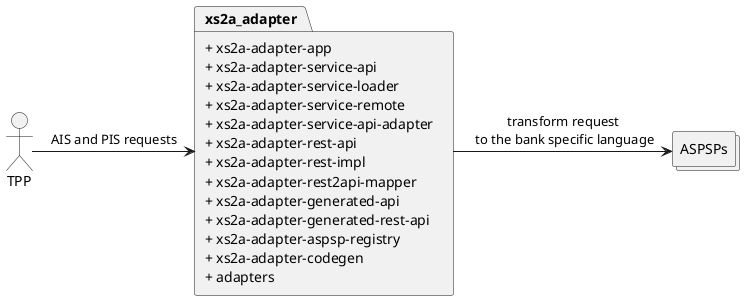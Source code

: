 @startuml
actor TPP as tpp
collections ASPSPs as banks

package xs2a_adapter [
+ xs2a-adapter-app
+ xs2a-adapter-service-api
+ xs2a-adapter-service-loader
+ xs2a-adapter-service-remote
+ xs2a-adapter-service-api-adapter
+ xs2a-adapter-rest-api
+ xs2a-adapter-rest-impl
+ xs2a-adapter-rest2api-mapper
+ xs2a-adapter-generated-api
+ xs2a-adapter-generated-rest-api
+ xs2a-adapter-aspsp-registry
+ xs2a-adapter-codegen
+ adapters
]

tpp -> xs2a_adapter: AIS and PIS requests
xs2a_adapter -> banks: transform request\n to the bank specific language

@enduml
